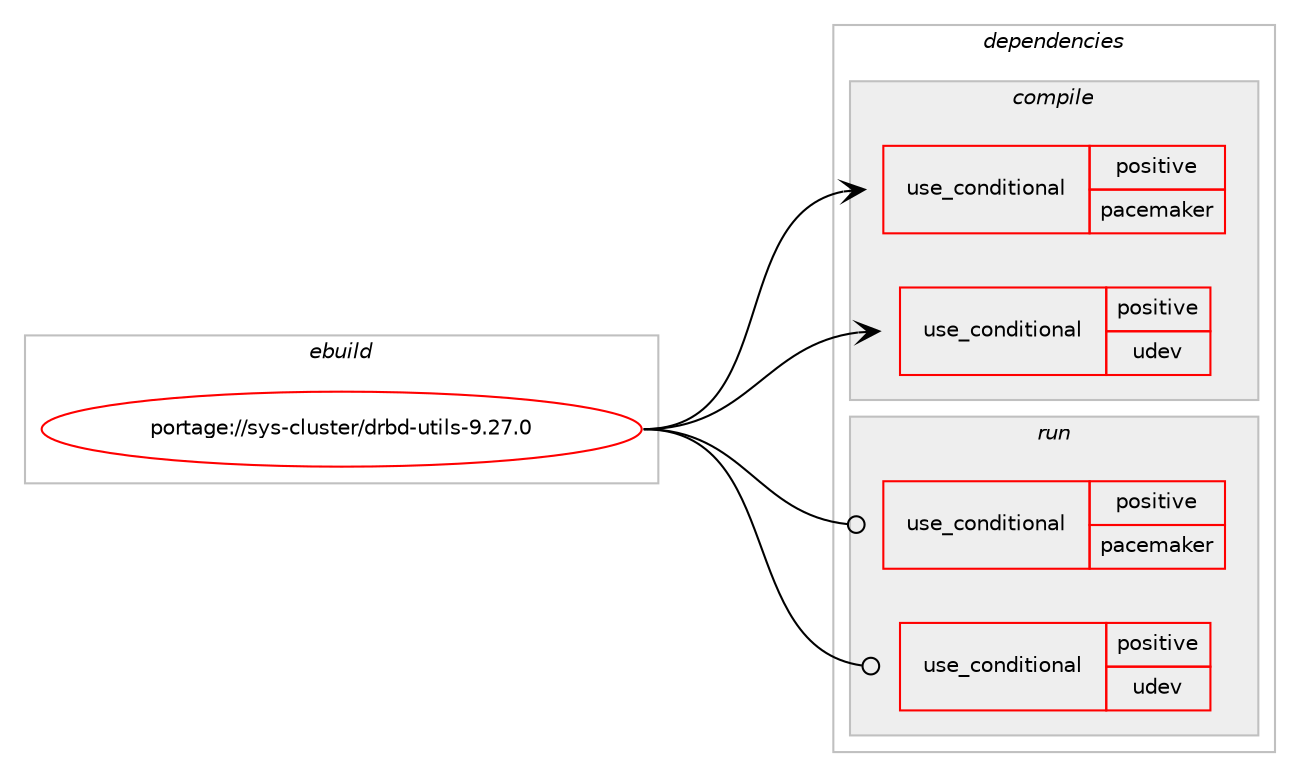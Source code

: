 digraph prolog {

# *************
# Graph options
# *************

newrank=true;
concentrate=true;
compound=true;
graph [rankdir=LR,fontname=Helvetica,fontsize=10,ranksep=1.5];#, ranksep=2.5, nodesep=0.2];
edge  [arrowhead=vee];
node  [fontname=Helvetica,fontsize=10];

# **********
# The ebuild
# **********

subgraph cluster_leftcol {
color=gray;
rank=same;
label=<<i>ebuild</i>>;
id [label="portage://sys-cluster/drbd-utils-9.27.0", color=red, width=4, href="../sys-cluster/drbd-utils-9.27.0.svg"];
}

# ****************
# The dependencies
# ****************

subgraph cluster_midcol {
color=gray;
label=<<i>dependencies</i>>;
subgraph cluster_compile {
fillcolor="#eeeeee";
style=filled;
label=<<i>compile</i>>;
subgraph cond10672 {
dependency15068 [label=<<TABLE BORDER="0" CELLBORDER="1" CELLSPACING="0" CELLPADDING="4"><TR><TD ROWSPAN="3" CELLPADDING="10">use_conditional</TD></TR><TR><TD>positive</TD></TR><TR><TD>pacemaker</TD></TR></TABLE>>, shape=none, color=red];
# *** BEGIN UNKNOWN DEPENDENCY TYPE (TODO) ***
# dependency15068 -> package_dependency(portage://sys-cluster/drbd-utils-9.27.0,install,no,sys-cluster,pacemaker,none,[,,],[],[])
# *** END UNKNOWN DEPENDENCY TYPE (TODO) ***

}
id:e -> dependency15068:w [weight=20,style="solid",arrowhead="vee"];
subgraph cond10673 {
dependency15069 [label=<<TABLE BORDER="0" CELLBORDER="1" CELLSPACING="0" CELLPADDING="4"><TR><TD ROWSPAN="3" CELLPADDING="10">use_conditional</TD></TR><TR><TD>positive</TD></TR><TR><TD>udev</TD></TR></TABLE>>, shape=none, color=red];
# *** BEGIN UNKNOWN DEPENDENCY TYPE (TODO) ***
# dependency15069 -> package_dependency(portage://sys-cluster/drbd-utils-9.27.0,install,no,virtual,udev,none,[,,],[],[])
# *** END UNKNOWN DEPENDENCY TYPE (TODO) ***

}
id:e -> dependency15069:w [weight=20,style="solid",arrowhead="vee"];
# *** BEGIN UNKNOWN DEPENDENCY TYPE (TODO) ***
# id -> package_dependency(portage://sys-cluster/drbd-utils-9.27.0,install,no,sys-apps,keyutils,none,[,,],[],[])
# *** END UNKNOWN DEPENDENCY TYPE (TODO) ***

}
subgraph cluster_compileandrun {
fillcolor="#eeeeee";
style=filled;
label=<<i>compile and run</i>>;
}
subgraph cluster_run {
fillcolor="#eeeeee";
style=filled;
label=<<i>run</i>>;
subgraph cond10674 {
dependency15070 [label=<<TABLE BORDER="0" CELLBORDER="1" CELLSPACING="0" CELLPADDING="4"><TR><TD ROWSPAN="3" CELLPADDING="10">use_conditional</TD></TR><TR><TD>positive</TD></TR><TR><TD>pacemaker</TD></TR></TABLE>>, shape=none, color=red];
# *** BEGIN UNKNOWN DEPENDENCY TYPE (TODO) ***
# dependency15070 -> package_dependency(portage://sys-cluster/drbd-utils-9.27.0,run,no,sys-cluster,pacemaker,none,[,,],[],[])
# *** END UNKNOWN DEPENDENCY TYPE (TODO) ***

}
id:e -> dependency15070:w [weight=20,style="solid",arrowhead="odot"];
subgraph cond10675 {
dependency15071 [label=<<TABLE BORDER="0" CELLBORDER="1" CELLSPACING="0" CELLPADDING="4"><TR><TD ROWSPAN="3" CELLPADDING="10">use_conditional</TD></TR><TR><TD>positive</TD></TR><TR><TD>udev</TD></TR></TABLE>>, shape=none, color=red];
# *** BEGIN UNKNOWN DEPENDENCY TYPE (TODO) ***
# dependency15071 -> package_dependency(portage://sys-cluster/drbd-utils-9.27.0,run,no,virtual,udev,none,[,,],[],[])
# *** END UNKNOWN DEPENDENCY TYPE (TODO) ***

}
id:e -> dependency15071:w [weight=20,style="solid",arrowhead="odot"];
# *** BEGIN UNKNOWN DEPENDENCY TYPE (TODO) ***
# id -> package_dependency(portage://sys-cluster/drbd-utils-9.27.0,run,no,sys-apps,keyutils,none,[,,],[],[])
# *** END UNKNOWN DEPENDENCY TYPE (TODO) ***

# *** BEGIN UNKNOWN DEPENDENCY TYPE (TODO) ***
# id -> package_dependency(portage://sys-cluster/drbd-utils-9.27.0,run,no,virtual,tmpfiles,none,[,,],[],[])
# *** END UNKNOWN DEPENDENCY TYPE (TODO) ***

}
}

# **************
# The candidates
# **************

subgraph cluster_choices {
rank=same;
color=gray;
label=<<i>candidates</i>>;

}

}
